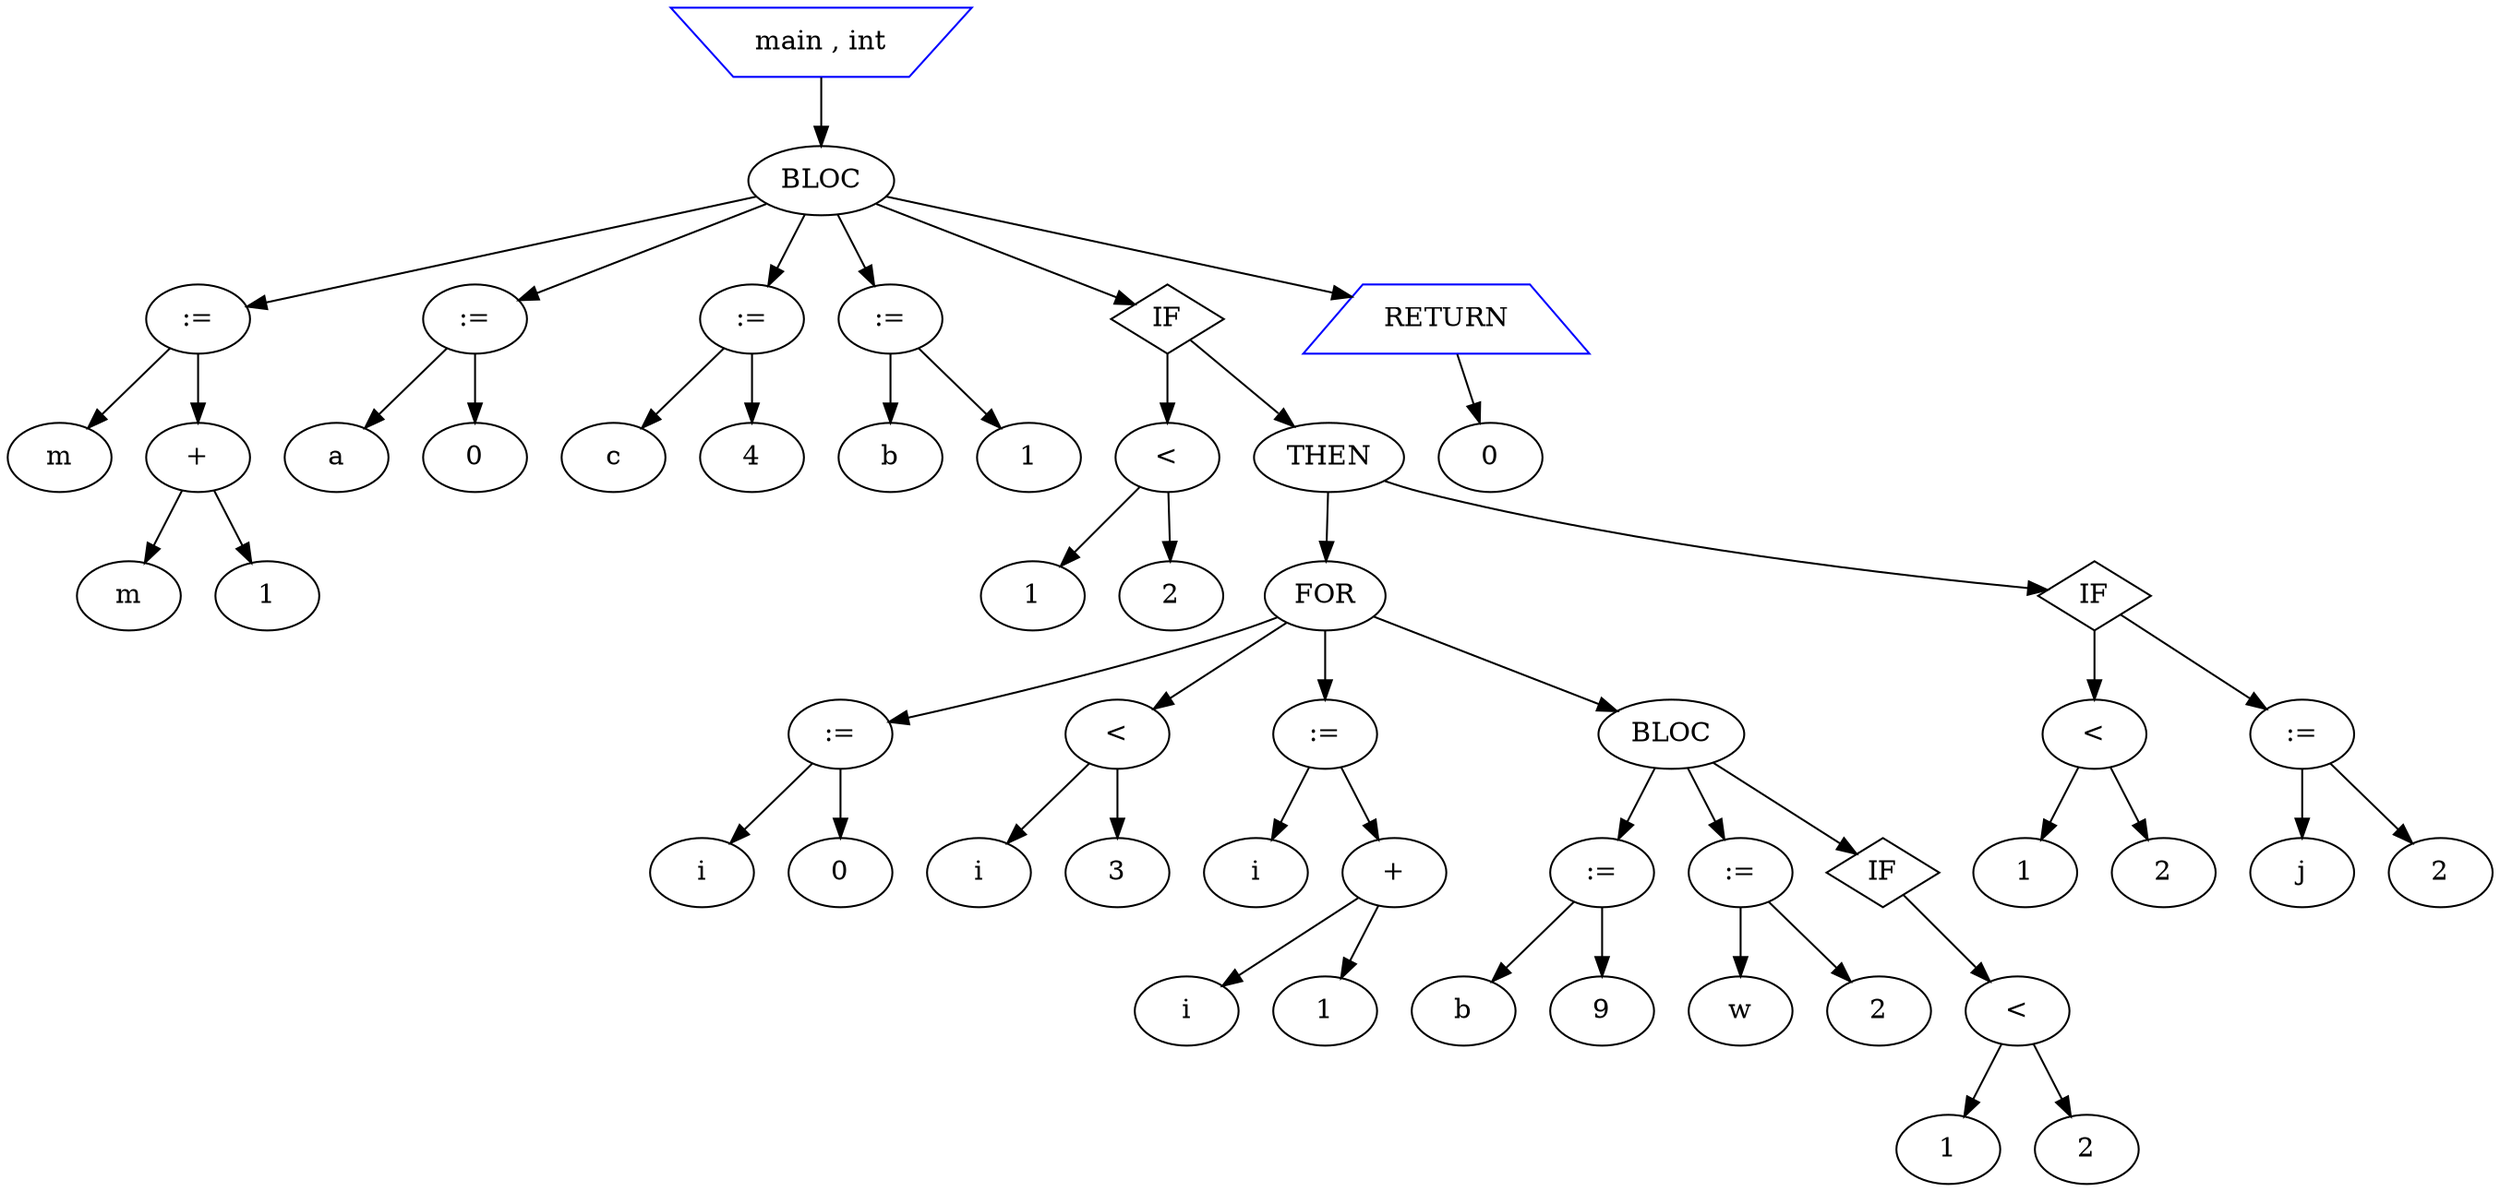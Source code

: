 //fichier DOT représentant le graph du fichier c analysé
digraph test {

node_0 [label="main , int"shape=invtrapezium color=blue];
node_2 [label="BLOC"];
node_4 [label=":="];
node_5 [label="m"];
node_6 [label="+"];
node_7 [label="m"];
node_8 [label="1"];
node_11 [label=":="];
node_12 [label="a"];
node_13 [label="0"];
node_15 [label=":="];
node_16 [label="c"];
node_17 [label="4"];
node_19 [label=":="];
node_20 [label="b"];
node_21 [label="1"];
node_23 [label="IF"shape=diamond];
node_24 [label="<"];
node_25 [label="1"];
node_26 [label="2"];
node_28 [label="THEN"];
node_30 [label="FOR"];
node_31 [label=":="];
node_32 [label="i"];
node_33 [label="0"];
node_35 [label="<"];
node_36 [label="i"];
node_37 [label="3"];
node_39 [label=":="];
node_40 [label="i"];
node_41 [label="+"];
node_42 [label="i"];
node_43 [label="1"];
node_46 [label="BLOC"];
node_48 [label=":="];
node_49 [label="b"];
node_50 [label="9"];
node_52 [label=":="];
node_53 [label="w"];
node_54 [label="2"];
node_56 [label="IF"shape=diamond];
node_57 [label="<"];
node_58 [label="1"];
node_59 [label="2"];
node_65 [label="IF"shape=diamond];
node_66 [label="<"];
node_67 [label="1"];
node_68 [label="2"];
node_71 [label=":="];
node_72 [label="j"];
node_73 [label="2"];
node_78 [label="RETURN"shape=trapezium color=blue];
node_79 [label="0"];
node_0 -> node_2;
node_2 -> node_4;
node_2 -> node_11;
node_2 -> node_15;
node_2 -> node_19;
node_2 -> node_23;
node_2 -> node_78;
node_4 -> node_5;
node_4 -> node_6;
node_6 -> node_7;
node_6 -> node_8;
node_11 -> node_12;
node_11 -> node_13;
node_15 -> node_16;
node_15 -> node_17;
node_19 -> node_20;
node_19 -> node_21;
node_23 -> node_24;
node_23 -> node_28;
node_24 -> node_25;
node_24 -> node_26;
node_28 -> node_30;
node_28 -> node_65;
node_30 -> node_31;
node_30 -> node_35;
node_30 -> node_39;
node_30 -> node_46;
node_31 -> node_32;
node_31 -> node_33;
node_35 -> node_36;
node_35 -> node_37;
node_39 -> node_40;
node_39 -> node_41;
node_41 -> node_42;
node_41 -> node_43;
node_46 -> node_48;
node_46 -> node_52;
node_46 -> node_56;
node_48 -> node_49;
node_48 -> node_50;
node_52 -> node_53;
node_52 -> node_54;
node_56 -> node_57;
node_57 -> node_58;
node_57 -> node_59;
node_65 -> node_66;
node_65 -> node_71;
node_66 -> node_67;
node_66 -> node_68;
node_71 -> node_72;
node_71 -> node_73;
node_78 -> node_79;
}